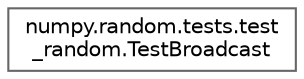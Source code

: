 digraph "Graphical Class Hierarchy"
{
 // LATEX_PDF_SIZE
  bgcolor="transparent";
  edge [fontname=Helvetica,fontsize=10,labelfontname=Helvetica,labelfontsize=10];
  node [fontname=Helvetica,fontsize=10,shape=box,height=0.2,width=0.4];
  rankdir="LR";
  Node0 [id="Node000000",label="numpy.random.tests.test\l_random.TestBroadcast",height=0.2,width=0.4,color="grey40", fillcolor="white", style="filled",URL="$d5/dcc/classnumpy_1_1random_1_1tests_1_1test__random_1_1TestBroadcast.html",tooltip=" "];
}

